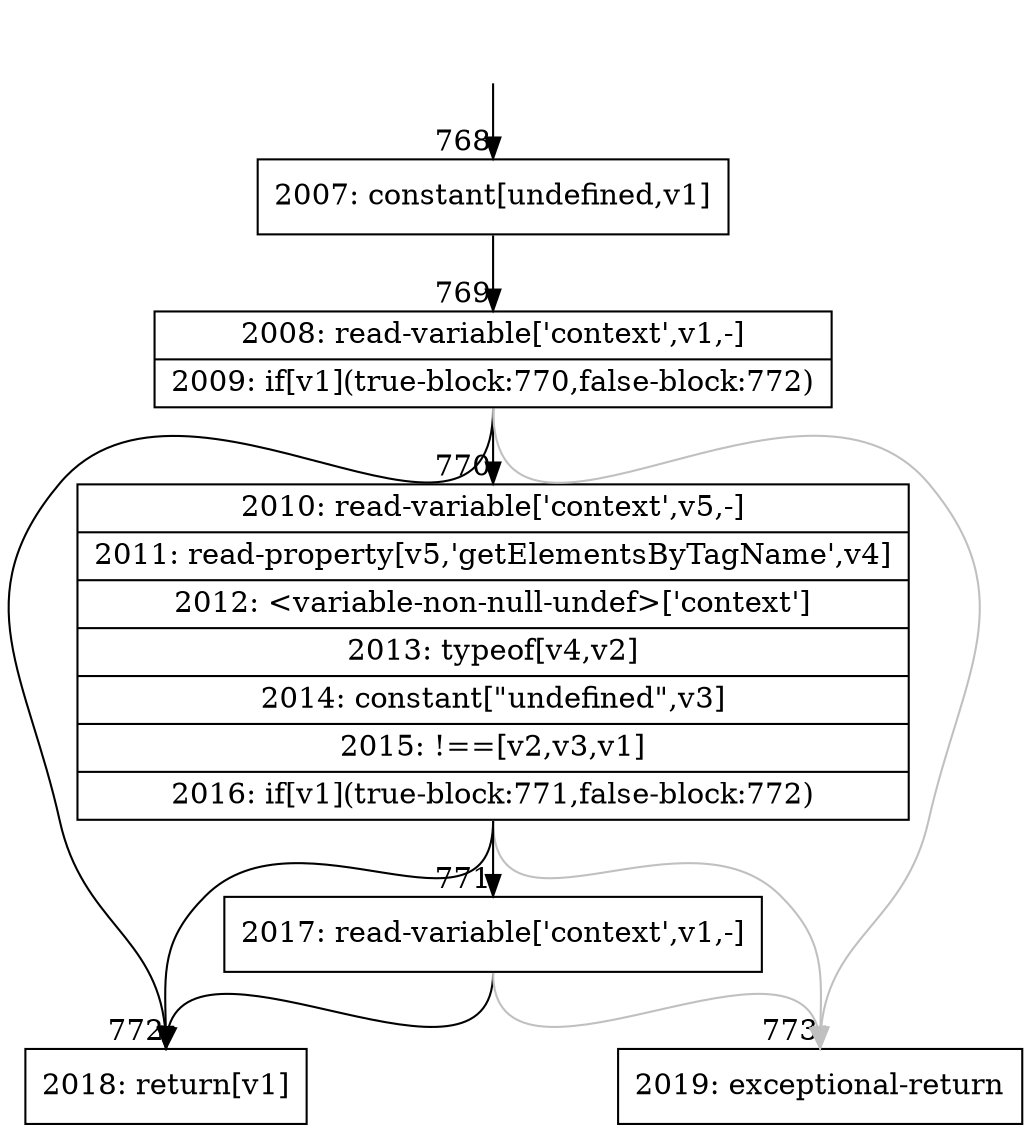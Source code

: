 digraph {
rankdir="TD"
BB_entry64[shape=none,label=""];
BB_entry64 -> BB768 [tailport=s, headport=n, headlabel="    768"]
BB768 [shape=record label="{2007: constant[undefined,v1]}" ] 
BB768 -> BB769 [tailport=s, headport=n, headlabel="      769"]
BB769 [shape=record label="{2008: read-variable['context',v1,-]|2009: if[v1](true-block:770,false-block:772)}" ] 
BB769 -> BB772 [tailport=s, headport=n, headlabel="      772"]
BB769 -> BB770 [tailport=s, headport=n, headlabel="      770"]
BB769 -> BB773 [tailport=s, headport=n, color=gray, headlabel="      773"]
BB770 [shape=record label="{2010: read-variable['context',v5,-]|2011: read-property[v5,'getElementsByTagName',v4]|2012: \<variable-non-null-undef\>['context']|2013: typeof[v4,v2]|2014: constant[\"undefined\",v3]|2015: !==[v2,v3,v1]|2016: if[v1](true-block:771,false-block:772)}" ] 
BB770 -> BB772 [tailport=s, headport=n]
BB770 -> BB771 [tailport=s, headport=n, headlabel="      771"]
BB770 -> BB773 [tailport=s, headport=n, color=gray]
BB771 [shape=record label="{2017: read-variable['context',v1,-]}" ] 
BB771 -> BB772 [tailport=s, headport=n]
BB771 -> BB773 [tailport=s, headport=n, color=gray]
BB772 [shape=record label="{2018: return[v1]}" ] 
BB773 [shape=record label="{2019: exceptional-return}" ] 
}
